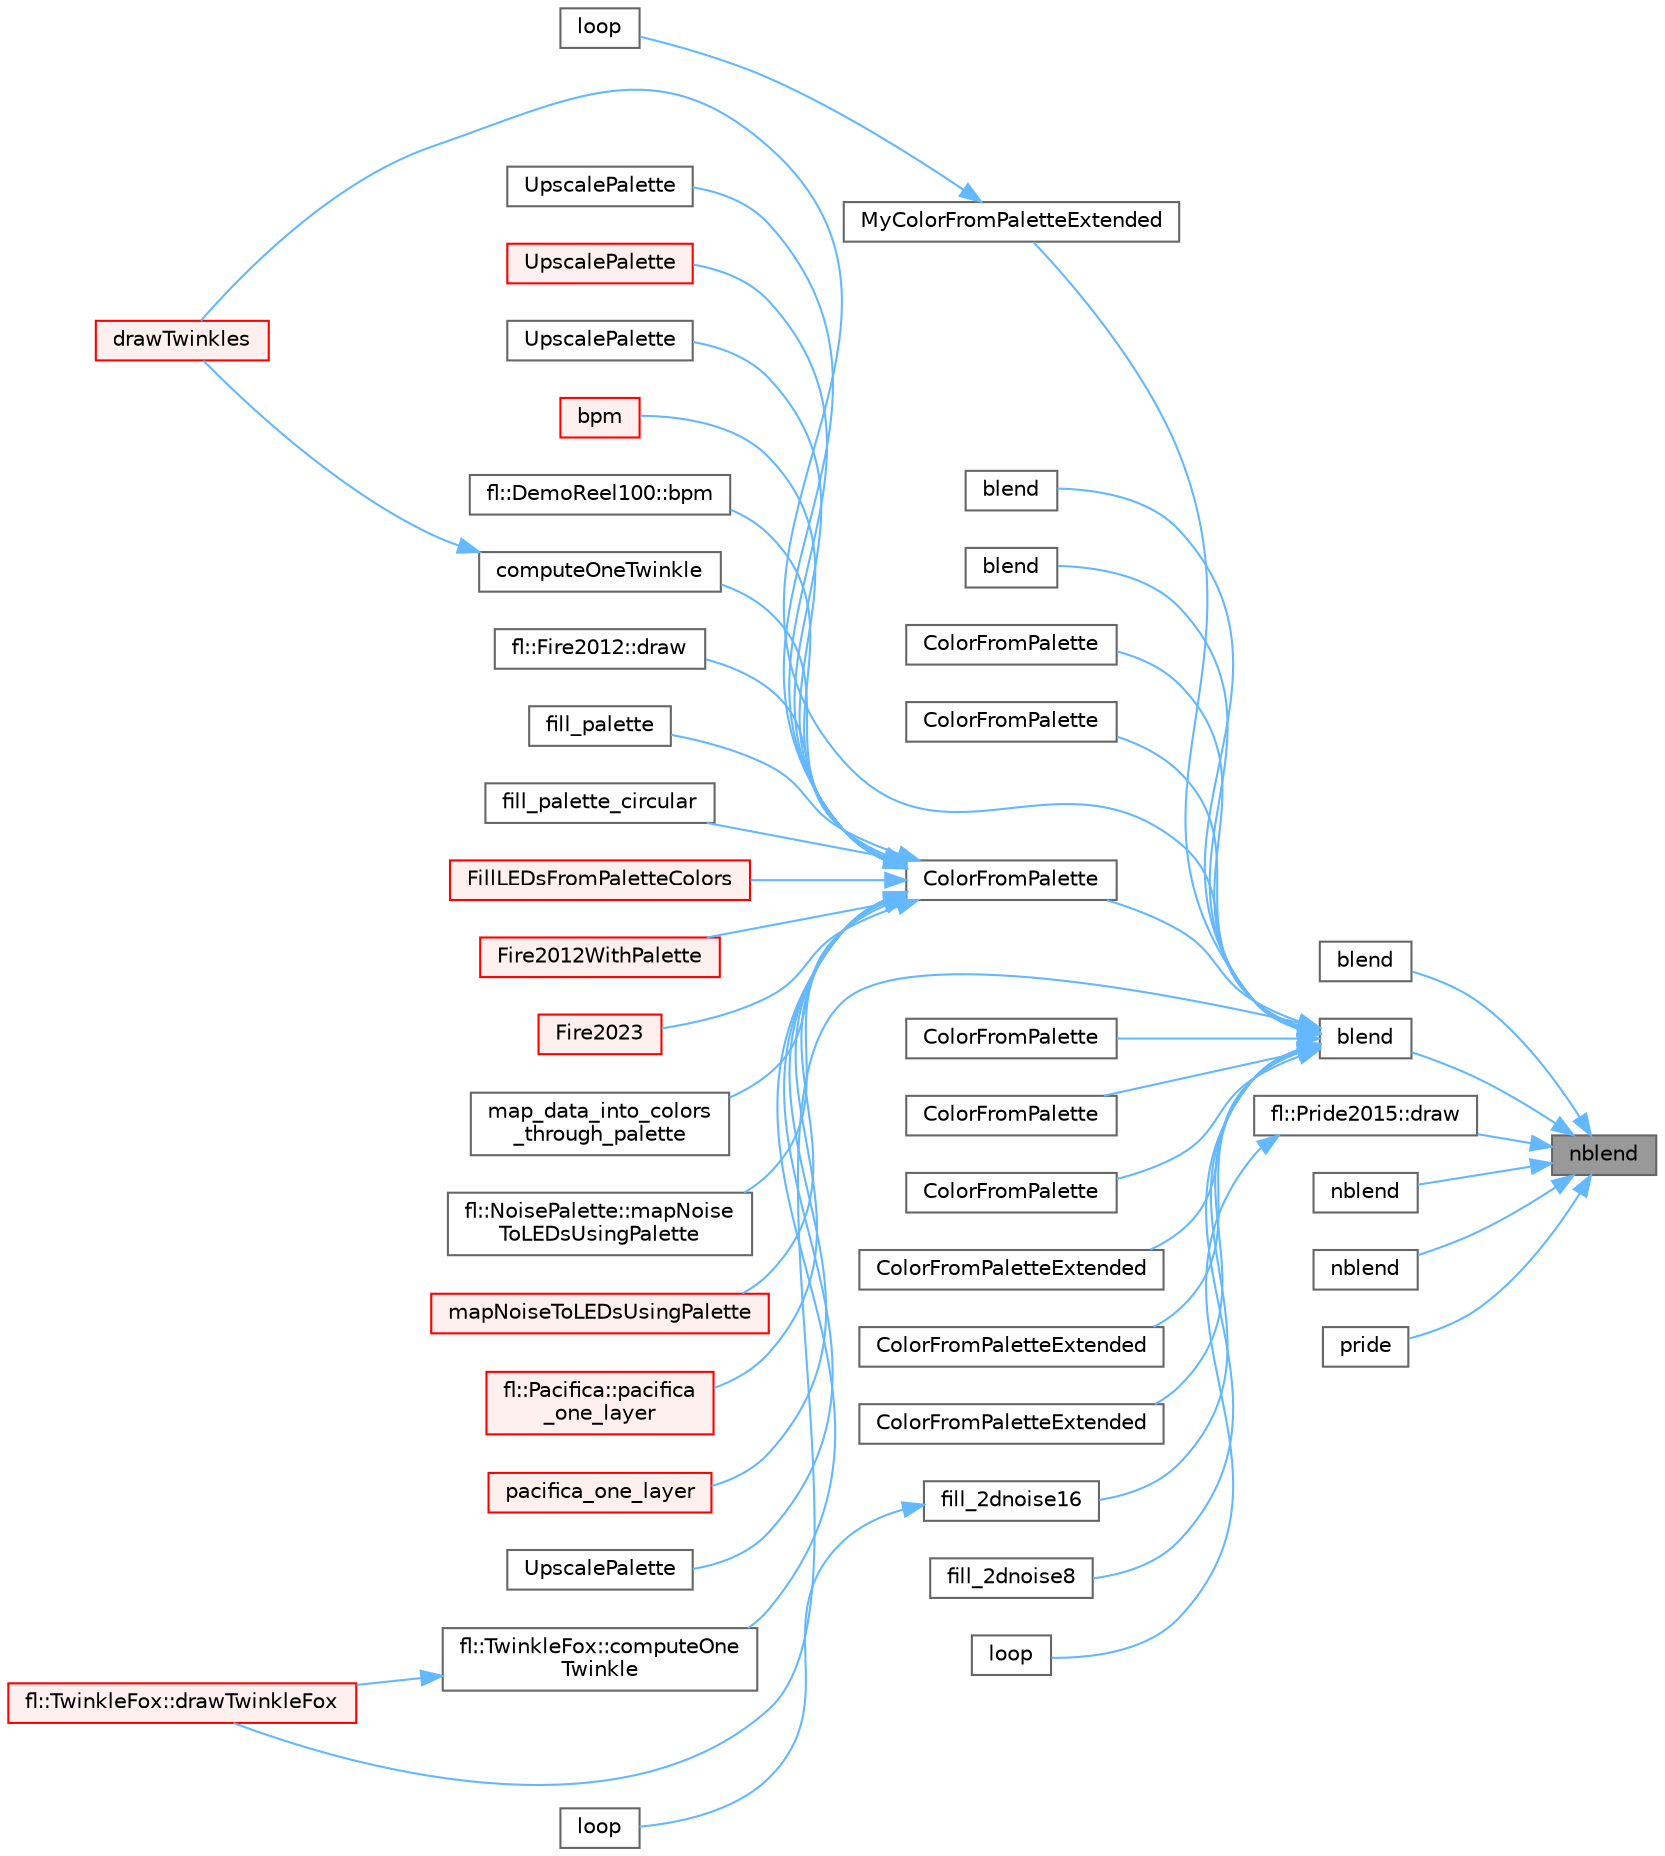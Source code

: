 digraph "nblend"
{
 // LATEX_PDF_SIZE
  bgcolor="transparent";
  edge [fontname=Helvetica,fontsize=10,labelfontname=Helvetica,labelfontsize=10];
  node [fontname=Helvetica,fontsize=10,shape=box,height=0.2,width=0.4];
  rankdir="RL";
  Node1 [id="Node000001",label="nblend",height=0.2,width=0.4,color="gray40", fillcolor="grey60", style="filled", fontcolor="black",tooltip="Destructively modifies one color, blending in a given fraction of an overlay color."];
  Node1 -> Node2 [id="edge1_Node000001_Node000002",dir="back",color="steelblue1",style="solid",tooltip=" "];
  Node2 [id="Node000002",label="blend",height=0.2,width=0.4,color="grey40", fillcolor="white", style="filled",URL="$dc/db8/group___color_blends.html#ga0d242048cc8978be5ea70a6c33402721",tooltip="Computes a new color blended some fraction of the way between two other colors."];
  Node1 -> Node3 [id="edge2_Node000001_Node000003",dir="back",color="steelblue1",style="solid",tooltip=" "];
  Node3 [id="Node000003",label="blend",height=0.2,width=0.4,color="grey40", fillcolor="white", style="filled",URL="$dc/db8/group___color_blends.html#ga4f06b4423f71f77346aaf5dabe7dd05c",tooltip="Computes a new color blended some fraction of the way between two other colors."];
  Node3 -> Node4 [id="edge3_Node000003_Node000004",dir="back",color="steelblue1",style="solid",tooltip=" "];
  Node4 [id="Node000004",label="blend",height=0.2,width=0.4,color="grey40", fillcolor="white", style="filled",URL="$dc/db8/group___color_blends.html#ga7b2413e9940cad26227c41d222aecd94",tooltip="Computes a new blended array of colors, each some fraction of the way between corresponding elements ..."];
  Node3 -> Node5 [id="edge4_Node000003_Node000005",dir="back",color="steelblue1",style="solid",tooltip=" "];
  Node5 [id="Node000005",label="blend",height=0.2,width=0.4,color="grey40", fillcolor="white", style="filled",URL="$dc/db8/group___color_blends.html#ga2d29cff459b964cc51fbfe94db78f931",tooltip="Computes a new blended array of colors, each some fraction of the way between corresponding elements ..."];
  Node3 -> Node6 [id="edge5_Node000003_Node000006",dir="back",color="steelblue1",style="solid",tooltip=" "];
  Node6 [id="Node000006",label="ColorFromPalette",height=0.2,width=0.4,color="grey40", fillcolor="white", style="filled",URL="$d2/d73/group___palette_colors.html#gafdfc20fbf9b8e4b71e010a654ec27891",tooltip="Get a color from a palette."];
  Node3 -> Node7 [id="edge6_Node000003_Node000007",dir="back",color="steelblue1",style="solid",tooltip=" "];
  Node7 [id="Node000007",label="ColorFromPalette",height=0.2,width=0.4,color="grey40", fillcolor="white", style="filled",URL="$d2/d73/group___palette_colors.html#ga1684ed7eb860c68a915d03e94250e58a",tooltip="Get a color from a palette."];
  Node3 -> Node8 [id="edge7_Node000003_Node000008",dir="back",color="steelblue1",style="solid",tooltip=" "];
  Node8 [id="Node000008",label="ColorFromPalette",height=0.2,width=0.4,color="grey40", fillcolor="white", style="filled",URL="$d2/d73/group___palette_colors.html#gac46e65aff3dd6519b33e27f0998f17cd",tooltip="Get a color from a palette."];
  Node8 -> Node9 [id="edge8_Node000008_Node000009",dir="back",color="steelblue1",style="solid",tooltip=" "];
  Node9 [id="Node000009",label="bpm",height=0.2,width=0.4,color="red", fillcolor="#FFF0F0", style="filled",URL="$d5/d25/_demo_reel100_8ino.html#a4875f6d9a2b0f08d3cf221974234121b",tooltip=" "];
  Node8 -> Node12 [id="edge9_Node000008_Node000012",dir="back",color="steelblue1",style="solid",tooltip=" "];
  Node12 [id="Node000012",label="fl::DemoReel100::bpm",height=0.2,width=0.4,color="grey40", fillcolor="white", style="filled",URL="$d1/d60/classfl_1_1_demo_reel100.html#a72cc7eea48cf0be16b34fee7d4da64f4",tooltip=" "];
  Node8 -> Node13 [id="edge10_Node000008_Node000013",dir="back",color="steelblue1",style="solid",tooltip=" "];
  Node13 [id="Node000013",label="computeOneTwinkle",height=0.2,width=0.4,color="grey40", fillcolor="white", style="filled",URL="$d4/dd0/_twinkle_fox_8ino.html#aff322ac4b9956a48a5d4e90853178b9f",tooltip=" "];
  Node13 -> Node14 [id="edge11_Node000013_Node000014",dir="back",color="steelblue1",style="solid",tooltip=" "];
  Node14 [id="Node000014",label="drawTwinkles",height=0.2,width=0.4,color="red", fillcolor="#FFF0F0", style="filled",URL="$d4/dd0/_twinkle_fox_8ino.html#a6d0a3407d4b43c23c7bdd4aac9fc76fd",tooltip=" "];
  Node8 -> Node16 [id="edge12_Node000008_Node000016",dir="back",color="steelblue1",style="solid",tooltip=" "];
  Node16 [id="Node000016",label="fl::TwinkleFox::computeOne\lTwinkle",height=0.2,width=0.4,color="grey40", fillcolor="white", style="filled",URL="$de/db5/classfl_1_1_twinkle_fox.html#a39614750a1a87e8a8be19c36f6c48677",tooltip=" "];
  Node16 -> Node17 [id="edge13_Node000016_Node000017",dir="back",color="steelblue1",style="solid",tooltip=" "];
  Node17 [id="Node000017",label="fl::TwinkleFox::drawTwinkleFox",height=0.2,width=0.4,color="red", fillcolor="#FFF0F0", style="filled",URL="$de/db5/classfl_1_1_twinkle_fox.html#a67375829d0da55e17d3f74ac9817914d",tooltip=" "];
  Node8 -> Node20 [id="edge14_Node000008_Node000020",dir="back",color="steelblue1",style="solid",tooltip=" "];
  Node20 [id="Node000020",label="fl::Fire2012::draw",height=0.2,width=0.4,color="grey40", fillcolor="white", style="filled",URL="$d5/d9b/classfl_1_1_fire2012.html#a39d20a6dc4f3a771b8b12696db9c4a15",tooltip=" "];
  Node8 -> Node21 [id="edge15_Node000008_Node000021",dir="back",color="steelblue1",style="solid",tooltip=" "];
  Node21 [id="Node000021",label="fill_palette",height=0.2,width=0.4,color="grey40", fillcolor="white", style="filled",URL="$d2/d73/group___palette_colors.html#gac3c3f6bd497b7916177d7cb95aa5a76c",tooltip="Fill a range of LEDs with a sequence of entries from a palette."];
  Node8 -> Node22 [id="edge16_Node000008_Node000022",dir="back",color="steelblue1",style="solid",tooltip=" "];
  Node22 [id="Node000022",label="fill_palette_circular",height=0.2,width=0.4,color="grey40", fillcolor="white", style="filled",URL="$d2/d73/group___palette_colors.html#ga08fe42a864e3a7ee802d89a9b72d97c1",tooltip="Fill a range of LEDs with a sequence of entries from a palette, so that the entire palette smoothly c..."];
  Node8 -> Node23 [id="edge17_Node000008_Node000023",dir="back",color="steelblue1",style="solid",tooltip=" "];
  Node23 [id="Node000023",label="FillLEDsFromPaletteColors",height=0.2,width=0.4,color="red", fillcolor="#FFF0F0", style="filled",URL="$d1/dc5/_color_palette_8ino.html#ae6b0ecfd96a40d5cec6d0dba0a3685fe",tooltip=" "];
  Node8 -> Node25 [id="edge18_Node000008_Node000025",dir="back",color="steelblue1",style="solid",tooltip=" "];
  Node25 [id="Node000025",label="Fire2012WithPalette",height=0.2,width=0.4,color="red", fillcolor="#FFF0F0", style="filled",URL="$db/d92/_fire2012_with_palette_8ino.html#af5890ba18cb2066c5a24a358de991a89",tooltip=" "];
  Node8 -> Node27 [id="edge19_Node000008_Node000027",dir="back",color="steelblue1",style="solid",tooltip=" "];
  Node27 [id="Node000027",label="Fire2023",height=0.2,width=0.4,color="red", fillcolor="#FFF0F0", style="filled",URL="$d8/d2c/_fire2023_8ino.html#abe327b12b434120ecf20ae3f46800983",tooltip=" "];
  Node8 -> Node29 [id="edge20_Node000008_Node000029",dir="back",color="steelblue1",style="solid",tooltip=" "];
  Node29 [id="Node000029",label="map_data_into_colors\l_through_palette",height=0.2,width=0.4,color="grey40", fillcolor="white", style="filled",URL="$d2/d73/group___palette_colors.html#gaf34a692bbec05b697dc9c06d8bb0f74f",tooltip="Maps an array of palette color indexes into an array of LED colors."];
  Node8 -> Node30 [id="edge21_Node000008_Node000030",dir="back",color="steelblue1",style="solid",tooltip=" "];
  Node30 [id="Node000030",label="fl::NoisePalette::mapNoise\lToLEDsUsingPalette",height=0.2,width=0.4,color="grey40", fillcolor="white", style="filled",URL="$d9/d41/classfl_1_1_noise_palette.html#a546f14f524f7a1b965c872ddad7be8a4",tooltip=" "];
  Node8 -> Node31 [id="edge22_Node000008_Node000031",dir="back",color="steelblue1",style="solid",tooltip=" "];
  Node31 [id="Node000031",label="mapNoiseToLEDsUsingPalette",height=0.2,width=0.4,color="red", fillcolor="#FFF0F0", style="filled",URL="$da/dda/_noise_plus_palette_8ino.html#a280e07fce1769d79d75e63ce6236a918",tooltip=" "];
  Node8 -> Node35 [id="edge23_Node000008_Node000035",dir="back",color="steelblue1",style="solid",tooltip=" "];
  Node35 [id="Node000035",label="fl::Pacifica::pacifica\l_one_layer",height=0.2,width=0.4,color="red", fillcolor="#FFF0F0", style="filled",URL="$d2/db2/classfl_1_1_pacifica.html#ac949d5e9a88b724a060954658b892ebc",tooltip=" "];
  Node8 -> Node38 [id="edge24_Node000008_Node000038",dir="back",color="steelblue1",style="solid",tooltip=" "];
  Node38 [id="Node000038",label="pacifica_one_layer",height=0.2,width=0.4,color="red", fillcolor="#FFF0F0", style="filled",URL="$dc/d25/_pacifica_8ino.html#a74ff76f68b211ed517ba9110d1084302",tooltip=" "];
  Node8 -> Node41 [id="edge25_Node000008_Node000041",dir="back",color="steelblue1",style="solid",tooltip=" "];
  Node41 [id="Node000041",label="UpscalePalette",height=0.2,width=0.4,color="grey40", fillcolor="white", style="filled",URL="$d6/d0a/group___palette_upscale.html#gab25990089da4e6e2179c52bf84371ef6",tooltip="Convert a 16-entry palette to a 256-entry palette."];
  Node8 -> Node42 [id="edge26_Node000008_Node000042",dir="back",color="steelblue1",style="solid",tooltip=" "];
  Node42 [id="Node000042",label="UpscalePalette",height=0.2,width=0.4,color="grey40", fillcolor="white", style="filled",URL="$d6/d0a/group___palette_upscale.html#ga7ece2048e58a7d25a494d9856b2218bd",tooltip="Convert a 32-entry palette to a 256-entry palette."];
  Node8 -> Node43 [id="edge27_Node000008_Node000043",dir="back",color="steelblue1",style="solid",tooltip=" "];
  Node43 [id="Node000043",label="UpscalePalette",height=0.2,width=0.4,color="red", fillcolor="#FFF0F0", style="filled",URL="$d6/d0a/group___palette_upscale.html#gaa88523d1afb29cf3f75b9b2725ba55d3",tooltip="Convert a 16-entry palette to a 256-entry palette."];
  Node8 -> Node50 [id="edge28_Node000008_Node000050",dir="back",color="steelblue1",style="solid",tooltip=" "];
  Node50 [id="Node000050",label="UpscalePalette",height=0.2,width=0.4,color="grey40", fillcolor="white", style="filled",URL="$d6/d0a/group___palette_upscale.html#gacd78065e7fb5f0f0997610b67eab968c",tooltip="Convert a 32-entry palette to a 256-entry palette."];
  Node3 -> Node51 [id="edge29_Node000003_Node000051",dir="back",color="steelblue1",style="solid",tooltip=" "];
  Node51 [id="Node000051",label="ColorFromPalette",height=0.2,width=0.4,color="grey40", fillcolor="white", style="filled",URL="$d2/d73/group___palette_colors.html#gae5e137a13a4b6145fe40007328d398f4",tooltip="Get a color from a palette."];
  Node3 -> Node52 [id="edge30_Node000003_Node000052",dir="back",color="steelblue1",style="solid",tooltip=" "];
  Node52 [id="Node000052",label="ColorFromPalette",height=0.2,width=0.4,color="grey40", fillcolor="white", style="filled",URL="$d2/d73/group___palette_colors.html#ga0a1bd774cd65ee7b85a20c11212bbd95",tooltip="Get a color from a palette."];
  Node3 -> Node53 [id="edge31_Node000003_Node000053",dir="back",color="steelblue1",style="solid",tooltip=" "];
  Node53 [id="Node000053",label="ColorFromPalette",height=0.2,width=0.4,color="grey40", fillcolor="white", style="filled",URL="$d2/d73/group___palette_colors.html#gaea6bd3ab3ec62d88e2dcc7ab2486dcd4",tooltip="Get a color from a palette."];
  Node3 -> Node54 [id="edge32_Node000003_Node000054",dir="back",color="steelblue1",style="solid",tooltip=" "];
  Node54 [id="Node000054",label="ColorFromPaletteExtended",height=0.2,width=0.4,color="grey40", fillcolor="white", style="filled",URL="$d2/d73/group___palette_colors.html#ga61f55da5eb81ddc50f7855b26fb0d69b",tooltip="Same as ColorFromPalette, but with uint16_t index to give greater precision."];
  Node3 -> Node55 [id="edge33_Node000003_Node000055",dir="back",color="steelblue1",style="solid",tooltip=" "];
  Node55 [id="Node000055",label="ColorFromPaletteExtended",height=0.2,width=0.4,color="grey40", fillcolor="white", style="filled",URL="$d2/d73/group___palette_colors.html#ga681c8340a30e692e7bbfec5a104cc80f",tooltip=" "];
  Node3 -> Node56 [id="edge34_Node000003_Node000056",dir="back",color="steelblue1",style="solid",tooltip=" "];
  Node56 [id="Node000056",label="ColorFromPaletteExtended",height=0.2,width=0.4,color="grey40", fillcolor="white", style="filled",URL="$d2/d73/group___palette_colors.html#ga59c2f3e8a12b9eef789c37ae4d5f0182",tooltip="Same as ColorFromPalette, but higher precision."];
  Node3 -> Node17 [id="edge35_Node000003_Node000017",dir="back",color="steelblue1",style="solid",tooltip=" "];
  Node3 -> Node14 [id="edge36_Node000003_Node000014",dir="back",color="steelblue1",style="solid",tooltip=" "];
  Node3 -> Node57 [id="edge37_Node000003_Node000057",dir="back",color="steelblue1",style="solid",tooltip=" "];
  Node57 [id="Node000057",label="fill_2dnoise16",height=0.2,width=0.4,color="grey40", fillcolor="white", style="filled",URL="$de/da4/group___noise_fill.html#ga714a0f305e385a60d81a40d1f98b53fc",tooltip="Fill an LED matrix with random colors, using 16-bit noise."];
  Node57 -> Node58 [id="edge38_Node000057_Node000058",dir="back",color="steelblue1",style="solid",tooltip=" "];
  Node58 [id="Node000058",label="loop",height=0.2,width=0.4,color="grey40", fillcolor="white", style="filled",URL="$d7/ddc/_noise_playground_8ino.html#afe461d27b9c48d5921c00d521181f12f",tooltip=" "];
  Node3 -> Node59 [id="edge39_Node000003_Node000059",dir="back",color="steelblue1",style="solid",tooltip=" "];
  Node59 [id="Node000059",label="fill_2dnoise8",height=0.2,width=0.4,color="grey40", fillcolor="white", style="filled",URL="$de/da4/group___noise_fill.html#ga6fcc17e60eac4b9dbb620f7e354177f1",tooltip="Fill an LED matrix with random colors, using 8-bit noise."];
  Node3 -> Node60 [id="edge40_Node000003_Node000060",dir="back",color="steelblue1",style="solid",tooltip=" "];
  Node60 [id="Node000060",label="MyColorFromPaletteExtended",height=0.2,width=0.4,color="grey40", fillcolor="white", style="filled",URL="$dd/d61/_fx_water_8ino.html#aa04e7c98cb0803818832555bf128fb57",tooltip=" "];
  Node60 -> Node61 [id="edge41_Node000060_Node000061",dir="back",color="steelblue1",style="solid",tooltip=" "];
  Node61 [id="Node000061",label="loop",height=0.2,width=0.4,color="grey40", fillcolor="white", style="filled",URL="$dd/d61/_fx_water_8ino.html#afe461d27b9c48d5921c00d521181f12f",tooltip=" "];
  Node1 -> Node62 [id="edge42_Node000001_Node000062",dir="back",color="steelblue1",style="solid",tooltip=" "];
  Node62 [id="Node000062",label="fl::Pride2015::draw",height=0.2,width=0.4,color="grey40", fillcolor="white", style="filled",URL="$df/d11/classfl_1_1_pride2015.html#a331b131b082d622bbd9208bf05308d0d",tooltip=" "];
  Node62 -> Node63 [id="edge43_Node000062_Node000063",dir="back",color="steelblue1",style="solid",tooltip=" "];
  Node63 [id="Node000063",label="loop",height=0.2,width=0.4,color="grey40", fillcolor="white", style="filled",URL="$d2/db0/_fx_pride2015_8ino.html#afe461d27b9c48d5921c00d521181f12f",tooltip=" "];
  Node1 -> Node64 [id="edge44_Node000001_Node000064",dir="back",color="steelblue1",style="solid",tooltip=" "];
  Node64 [id="Node000064",label="nblend",height=0.2,width=0.4,color="grey40", fillcolor="white", style="filled",URL="$dc/db8/group___color_blends.html#ga2885fdebac696423812b10db0f45cb70",tooltip="Destructively blends a given fraction of a color array into an existing color array."];
  Node1 -> Node65 [id="edge45_Node000001_Node000065",dir="back",color="steelblue1",style="solid",tooltip=" "];
  Node65 [id="Node000065",label="nblend",height=0.2,width=0.4,color="grey40", fillcolor="white", style="filled",URL="$dc/db8/group___color_blends.html#ga930e843c33436435516637e3fc701a28",tooltip="Destructively blends a given fraction of a color array into an existing color array."];
  Node1 -> Node66 [id="edge46_Node000001_Node000066",dir="back",color="steelblue1",style="solid",tooltip=" "];
  Node66 [id="Node000066",label="pride",height=0.2,width=0.4,color="grey40", fillcolor="white", style="filled",URL="$d0/dce/_pride2015_8ino.html#a6e24bc1de16730062b4d4be6ad4f8e3b",tooltip=" "];
}
